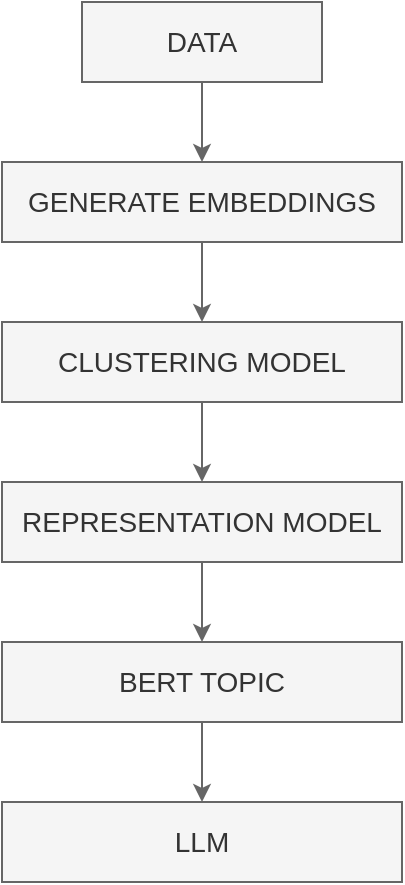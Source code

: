 <mxfile version="27.1.4">
  <diagram name="Page-1" id="xR3ECMjT_v_V7rz9qy7K">
    <mxGraphModel dx="946" dy="652" grid="1" gridSize="10" guides="1" tooltips="1" connect="1" arrows="1" fold="1" page="1" pageScale="1" pageWidth="827" pageHeight="1169" math="0" shadow="0">
      <root>
        <mxCell id="0" />
        <mxCell id="1" parent="0" />
        <mxCell id="vQSaiQfxS73kR9lanArh-3" value="" style="edgeStyle=orthogonalEdgeStyle;rounded=0;orthogonalLoop=1;jettySize=auto;html=1;fillColor=#f5f5f5;strokeColor=#666666;" edge="1" parent="1" source="vQSaiQfxS73kR9lanArh-1" target="vQSaiQfxS73kR9lanArh-2">
          <mxGeometry relative="1" as="geometry" />
        </mxCell>
        <mxCell id="vQSaiQfxS73kR9lanArh-1" value="&lt;font style=&quot;font-size: 14px;&quot;&gt;DATA&lt;/font&gt;" style="rounded=0;whiteSpace=wrap;html=1;fillColor=#f5f5f5;strokeColor=#666666;fontColor=#333333;" vertex="1" parent="1">
          <mxGeometry x="320" y="200" width="120" height="40" as="geometry" />
        </mxCell>
        <mxCell id="vQSaiQfxS73kR9lanArh-5" value="" style="edgeStyle=orthogonalEdgeStyle;rounded=0;orthogonalLoop=1;jettySize=auto;html=1;fillColor=#f5f5f5;strokeColor=#666666;" edge="1" parent="1" source="vQSaiQfxS73kR9lanArh-2" target="vQSaiQfxS73kR9lanArh-4">
          <mxGeometry relative="1" as="geometry" />
        </mxCell>
        <mxCell id="vQSaiQfxS73kR9lanArh-2" value="&lt;font style=&quot;font-size: 14px;&quot;&gt;GENERATE EMBEDDINGS&lt;/font&gt;" style="rounded=0;whiteSpace=wrap;html=1;fillColor=#f5f5f5;strokeColor=#666666;fontColor=#333333;" vertex="1" parent="1">
          <mxGeometry x="280" y="280" width="200" height="40" as="geometry" />
        </mxCell>
        <mxCell id="vQSaiQfxS73kR9lanArh-7" value="" style="edgeStyle=orthogonalEdgeStyle;rounded=0;orthogonalLoop=1;jettySize=auto;html=1;fillColor=#f5f5f5;strokeColor=#666666;" edge="1" parent="1" source="vQSaiQfxS73kR9lanArh-4" target="vQSaiQfxS73kR9lanArh-6">
          <mxGeometry relative="1" as="geometry" />
        </mxCell>
        <mxCell id="vQSaiQfxS73kR9lanArh-4" value="&lt;font style=&quot;font-size: 14px;&quot;&gt;CLUSTERING MODEL&lt;/font&gt;" style="rounded=0;whiteSpace=wrap;html=1;fillColor=#f5f5f5;strokeColor=#666666;fontColor=#333333;" vertex="1" parent="1">
          <mxGeometry x="280" y="360" width="200" height="40" as="geometry" />
        </mxCell>
        <mxCell id="vQSaiQfxS73kR9lanArh-9" value="" style="edgeStyle=orthogonalEdgeStyle;rounded=0;orthogonalLoop=1;jettySize=auto;html=1;fillColor=#f5f5f5;strokeColor=#666666;" edge="1" parent="1" source="vQSaiQfxS73kR9lanArh-6" target="vQSaiQfxS73kR9lanArh-8">
          <mxGeometry relative="1" as="geometry" />
        </mxCell>
        <mxCell id="vQSaiQfxS73kR9lanArh-6" value="&lt;font style=&quot;font-size: 14px;&quot;&gt;REPRESENTATION MODEL&lt;/font&gt;" style="rounded=0;whiteSpace=wrap;html=1;fillColor=#f5f5f5;strokeColor=#666666;fontColor=#333333;" vertex="1" parent="1">
          <mxGeometry x="280" y="440" width="200" height="40" as="geometry" />
        </mxCell>
        <mxCell id="vQSaiQfxS73kR9lanArh-11" value="" style="edgeStyle=orthogonalEdgeStyle;rounded=0;orthogonalLoop=1;jettySize=auto;html=1;fillColor=#f5f5f5;strokeColor=#666666;" edge="1" parent="1" source="vQSaiQfxS73kR9lanArh-8" target="vQSaiQfxS73kR9lanArh-10">
          <mxGeometry relative="1" as="geometry" />
        </mxCell>
        <mxCell id="vQSaiQfxS73kR9lanArh-8" value="&lt;font style=&quot;font-size: 14px;&quot;&gt;BERT TOPIC&lt;/font&gt;" style="rounded=0;whiteSpace=wrap;html=1;fillColor=#f5f5f5;strokeColor=#666666;fontColor=#333333;" vertex="1" parent="1">
          <mxGeometry x="280" y="520" width="200" height="40" as="geometry" />
        </mxCell>
        <mxCell id="vQSaiQfxS73kR9lanArh-10" value="&lt;font style=&quot;font-size: 14px;&quot;&gt;LLM&lt;/font&gt;" style="rounded=0;whiteSpace=wrap;html=1;fillColor=#f5f5f5;strokeColor=#666666;fontColor=#333333;" vertex="1" parent="1">
          <mxGeometry x="280" y="600" width="200" height="40" as="geometry" />
        </mxCell>
      </root>
    </mxGraphModel>
  </diagram>
</mxfile>
